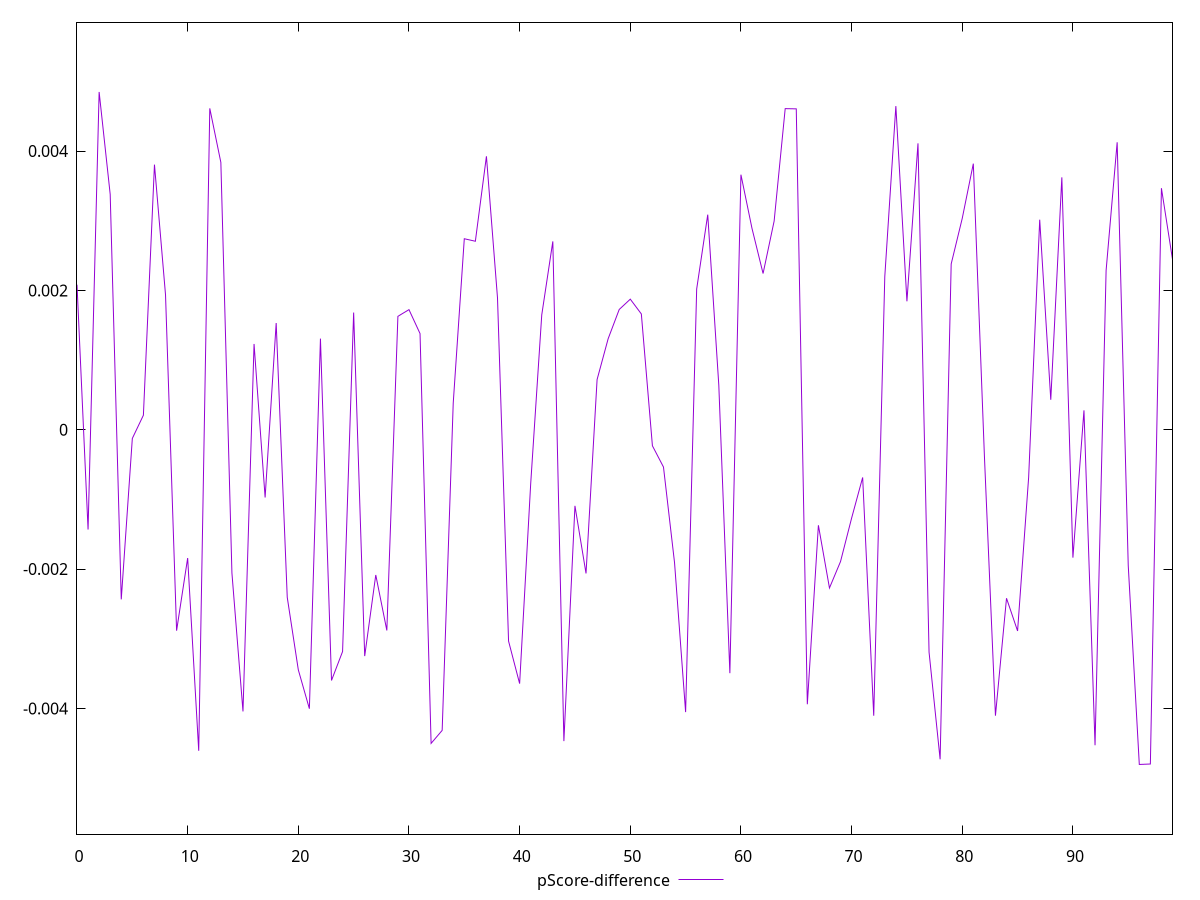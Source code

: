 reset

$pScoreDifference <<EOF
0 0.002082553570713963
1 -0.0014324191842994827
2 0.004848616406234352
3 0.003378801222459371
4 -0.002434948518619695
5 -0.0001243609032481885
6 0.00020879695013842348
7 0.0038056847301737307
8 0.0019357954630156993
9 -0.0028840400466445537
10 -0.0018414389010137366
11 -0.00460796823116949
12 0.004613093677049429
13 0.003836794349736272
14 -0.002056500420396512
15 -0.004042964871068699
16 0.0012315148685254629
17 -0.0009719741518483538
18 0.0015317392405430619
19 -0.0024053822835762295
20 -0.003446030659699395
21 -0.004004033618307479
22 0.0013078238094809125
23 -0.003598355253964125
24 -0.0031832895973619157
25 0.0016819786979345164
26 -0.003248662793125967
27 -0.002084610548139132
28 -0.0028807725600337175
29 0.0016282933364015761
30 0.0017241330835183755
31 0.0013804800863286282
32 -0.0045018166893811
33 -0.004315005234552416
34 0.0003829660093448428
35 0.002741839260128609
36 0.002705855823011971
37 0.003925262276642361
38 0.0018928828706076262
39 -0.0030338870849752064
40 -0.0036438638436313564
41 -0.0007750010009786035
42 0.001649223672262945
43 0.0027036900853898427
44 -0.0044691424969840465
45 -0.001092429330295186
46 -0.0020623981309186856
47 0.0007204340283466504
48 0.0013066100113271473
49 0.0017265116040313666
50 0.0018745178158978693
51 0.0016621019495584033
52 -0.00023011220012425504
53 -0.0005350862218801433
54 -0.0019090600687292625
55 -0.004052546724902406
56 0.0020202351041188615
57 0.0030876944542167495
58 0.0006390430475358144
59 -0.0034943543499377228
60 0.00366137195044991
61 0.0028894936222014778
62 0.0022426005311706465
63 0.00299541559250327
64 0.0046093450720053886
65 0.004606025705953254
66 -0.0039399934575956586
67 -0.0013712037751414385
68 -0.0022711272875836075
69 -0.0018916525549951269
70 -0.001269481858049537
71 -0.0006845802500756726
72 -0.004104629720092512
73 0.0021985718813838373
74 0.0046458861045537425
75 0.0018436697502545174
76 0.004111026578708987
77 -0.003191807021529214
78 -0.00473006380726626
79 0.0023797233038789223
80 0.0030347075176628824
81 0.0038197492458266202
82 -0.0003658300377328283
83 -0.004104093800873065
84 -0.002418485151654881
85 -0.0028879279815654524
86 -0.0006838399605104684
87 0.0030149984544607378
88 0.0004299515713597213
89 0.003622775607096007
90 -0.0018360501446036404
91 0.0002786707410179501
92 -0.004528674222910145
93 0.002285578086393736
94 0.004126480766323937
95 -0.0019470061620094903
96 -0.004804373126645278
97 -0.004797802444976962
98 0.003467264068447995
99 0.002446007534065764
EOF

set key outside below
set xrange [0:99]
set yrange [-0.005804373126645278:0.005848616406234352]
set trange [-0.005804373126645278:0.005848616406234352]
set terminal svg size 640, 500 enhanced background rgb 'white'
set output "report_00017_2021-02-10T15-08-03.406Z/bootup-time/samples/pages+cached/pScore-difference/values.svg"

plot $pScoreDifference title "pScore-difference" with line

reset
